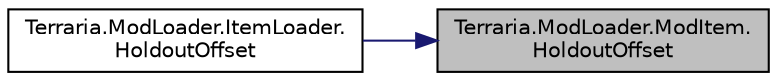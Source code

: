 digraph "Terraria.ModLoader.ModItem.HoldoutOffset"
{
 // LATEX_PDF_SIZE
  edge [fontname="Helvetica",fontsize="10",labelfontname="Helvetica",labelfontsize="10"];
  node [fontname="Helvetica",fontsize="10",shape=record];
  rankdir="RL";
  Node1 [label="Terraria.ModLoader.ModItem.\lHoldoutOffset",height=0.2,width=0.4,color="black", fillcolor="grey75", style="filled", fontcolor="black",tooltip="Allows you to determine the offset of this item's sprite when used by the player. This is only used f..."];
  Node1 -> Node2 [dir="back",color="midnightblue",fontsize="10",style="solid",fontname="Helvetica"];
  Node2 [label="Terraria.ModLoader.ItemLoader.\lHoldoutOffset",height=0.2,width=0.4,color="black", fillcolor="white", style="filled",URL="$class_terraria_1_1_mod_loader_1_1_item_loader.html#ababd54e0e4bbf92063e2e914439a203c",tooltip=" "];
}
